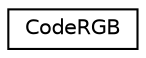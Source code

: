 digraph "Graphe hiérarchique des classes"
{
  edge [fontname="Helvetica",fontsize="10",labelfontname="Helvetica",labelfontsize="10"];
  node [fontname="Helvetica",fontsize="10",shape=record];
  rankdir="LR";
  Node1 [label="CodeRGB",height=0.2,width=0.4,color="black", fillcolor="white", style="filled",URL="$classCodeRGB.html"];
}
